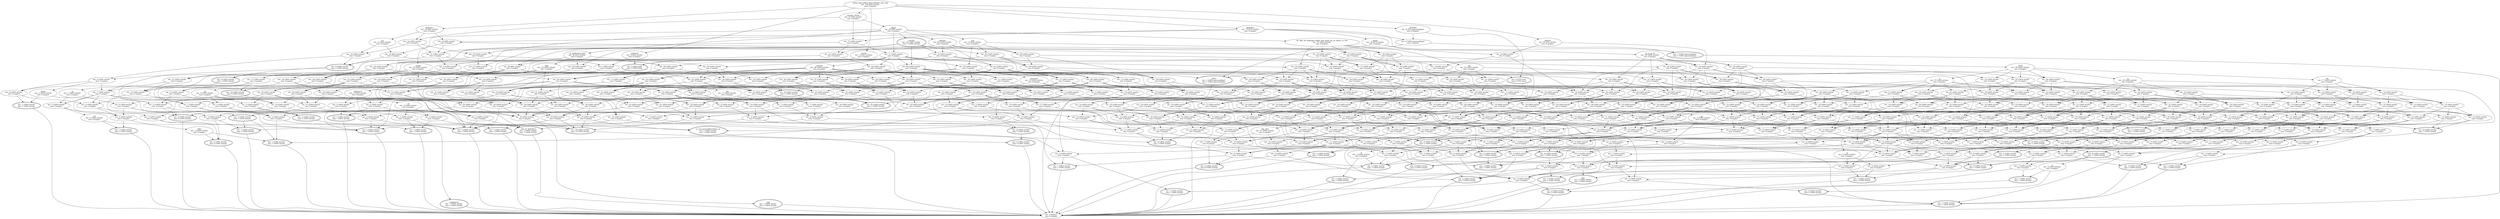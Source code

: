 digraph d{
1 [label="author, date-added, date-modified, title, year
ext.: 100 (93% article) 
own: 0 (empty) "]
2 [label="ext.: 1 (100% article) 
own: 1 (100% article) ", peripheries = 2]
3 [label="ext.: 53 (100% article) 
own: 0 (empty) "]
4 [label="ext.: 9 (100% article) 
own: 9 (100% article) ", peripheries = 2]
5 [label="ext.: 6 (100% article) 
own: 0 (empty) "]
6 [label="ext.: 1 (100% article) 
own: 1 (100% article) ", peripheries = 2]
7 [label="ext.: 10 (100% article) 
own: 0 (empty) "]
8 [label="journal, volume
ext.: 97 (95% article) 
own: 0 (empty) "]
9 [label="ext.: 9 (100% article) 
own: 1 (100% article) ", peripheries = 2]
10 [label="number
ext.: 83 (100% article) 
own: 1 (100% article) ", peripheries = 2]
11 [label="ext.: 26 (100% article) 
own: 0 (empty) "]
12 [label="ext.: 40 (100% article) 
own: 0 (empty) "]
13 [label="ext.: 25 (100% article) 
own: 0 (empty) "]
14 [label="ext.: 32 (100% article) 
own: 0 (empty) "]
15 [label="ext.: 31 (100% article) 
own: 0 (empty) "]
16 [label="ext.: 2 (100% article) 
own: 2 (100% article) ", peripheries = 2]
17 [label="ext.: 10 (100% article) 
own: 0 (empty) "]
18 [label="ext.: 5 (100% article) 
own: 0 (empty) "]
19 [label="ext.: 6 (100% article) 
own: 0 (empty) "]
20 [label="ext.: 1 (100% article) 
own: 1 (100% article) ", peripheries = 2]
21 [label="ext.: 4 (100% article) 
own: 0 (empty) "]
22 [label="ext.: 7 (100% article) 
own: 0 (empty) "]
23 [label="ext.: 2 (100% article) 
own: 0 (empty) "]
24 [label="ext.: 1 (100% article) 
own: 1 (100% article) ", peripheries = 2]
25 [label="ext.: 66 (100% article) 
own: 0 (empty) "]
26 [label="ext.: 73 (100% article) 
own: 0 (empty) "]
27 [label="ext.: 6 (100% article) 
own: 1 (100% article) ", peripheries = 2]
28 [label="ext.: 37 (100% article) 
own: 0 (empty) "]
29 [label="ext.: 11 (100% article) 
own: 1 (100% article) ", peripheries = 2]
30 [label="ext.: 12 (100% article) 
own: 0 (empty) "]
31 [label="ext.: 4 (100% article) 
own: 0 (empty) "]
32 [label="ext.: 1 (100% article) 
own: 1 (100% article) ", peripheries = 2]
33 [label="ext.: 4 (100% article) 
own: 0 (empty) "]
34 [label="ext.: 5 (100% article) 
own: 0 (empty) "]
35 [label="ext.: 2 (100% article) 
own: 0 (empty) "]
36 [label="pmc
ext.: 1 (100% article) 
own: 1 (100% article) ", peripheries = 2]
37 [label="ext.: 9 (100% article) 
own: 0 (empty) "]
38 [label="ext.: 4 (100% article) 
own: 1 (100% article) ", peripheries = 2]
39 [label="abstract
ext.: 60 (100% article) 
own: 0 (empty) "]
40 [label="ext.: 11 (100% article) 
own: 0 (empty) "]
41 [label="pages
ext.: 95 (95% article) 
own: 0 (empty) "]
42 [label="ext.: 46 (100% article) 
own: 0 (empty) "]
43 [label="ext.: 12 (100% article) 
own: 0 (empty) "]
44 [label="ext.: 1 (100% article) 
own: 1 (100% article) ", peripheries = 2]
45 [label="ext.: 17 (100% article) 
own: 0 (empty) "]
46 [label="ext.: 2 (100% article) 
own: 0 (empty) "]
47 [label="supplement
ext.: 1 (100% article) 
own: 1 (100% article) ", peripheries = 2]
48 [label="ext.: 2 (100% article) 
own: 1 (100% article) ", peripheries = 2]
49 [label="ext.: 3 (100% article) 
own: 0 (empty) "]
50 [label="ext.: 14 (100% article) 
own: 4 (100% article) ", peripheries = 2]
51 [label="ext.: 44 (90% article) 
own: 0 (empty) "]
52 [label="issn
ext.: 74 (94% article) 
own: 0 (empty) "]
53 [label="ext.: 4 (75% misc) 
own: 4 (75% misc) ", peripheries = 2]
54 [label="ext.: 7 (100% article) 
own: 0 (empty) "]
55 [label="ext.: 10 (100% article) 
own: 0 (empty) "]
56 [label="ext.: 11 (100% article) 
own: 0 (empty) "]
57 [label="ext.: 10 (100% article) 
own: 0 (empty) "]
58 [label="ext.: 41 (100% article) 
own: 0 (empty) "]
59 [label="ext.: 2 (100% article) 
own: 1 (100% article) ", peripheries = 2]
60 [label="ext.: 41 (100% article) 
own: 0 (empty) "]
61 [label="ext.: 9 (100% article) 
own: 1 (100% article) ", peripheries = 2]
62 [label="ext.: 13 (100% article) 
own: 0 (empty) "]
63 [label="ext.: 71 (100% article) 
own: 0 (empty) "]
64 [label="ext.: 14 (100% article) 
own: 0 (empty) "]
65 [label="ext.: 14 (100% article) 
own: 0 (empty) "]
66 [label="ext.: 15 (100% article) 
own: 0 (empty) "]
67 [label="ext.: 11 (100% article) 
own: 0 (empty) "]
68 [label="ext.: 13 (100% article) 
own: 0 (empty) "]
69 [label="ext.: 10 (100% article) 
own: 0 (empty) "]
70 [label="ext.: 3 (100% article) 
own: 0 (empty) "]
71 [label="ext.: 2 (100% article) 
own: 1 (100% article) ", peripheries = 2]
72 [label="ext.: 3 (100% article) 
own: 0 (empty) "]
73 [label="ext.: 7 (100% article) 
own: 0 (empty) "]
74 [label="ext.: 5 (100% article) 
own: 0 (empty) "]
75 [label="ext.: 6 (100% article) 
own: 0 (empty) "]
76 [label="ext.: 1 (100% article) 
own: 1 (100% article) ", peripheries = 2]
77 [label="ext.: 6 (100% article) 
own: 1 (100% article) ", peripheries = 2]
78 [label="ext.: 8 (100% article) 
own: 0 (empty) "]
79 [label="ext.: 5 (100% article) 
own: 0 (empty) "]
80 [label="ext.: 7 (100% article) 
own: 0 (empty) "]
81 [label="ci
ext.: 4 (100% article) 
own: 0 (empty) "]
82 [label="ext.: 1 (100% article) 
own: 1 (100% article) ", peripheries = 2]
83 [label="ext.: 3 (100% article) 
own: 2 (100% article) ", peripheries = 2]
84 [label="ext.: 6 (100% article) 
own: 0 (empty) "]
85 [label="ext.: 3 (100% article) 
own: 1 (100% article) ", peripheries = 2]
86 [label="ext.: 36 (100% article) 
own: 0 (empty) "]
87 [label="ext.: 63 (100% article) 
own: 0 (empty) "]
88 [label="ext.: 30 (100% article) 
own: 0 (empty) "]
89 [label="ext.: 36 (100% article) 
own: 0 (empty) "]
90 [label="ext.: 48 (100% article) 
own: 0 (empty) "]
91 [label="ext.: 34 (100% article) 
own: 0 (empty) "]
92 [label="ext.: 40 (100% article) 
own: 0 (empty) "]
93 [label="ext.: 52 (100% article) 
own: 0 (empty) "]
94 [label="ext.: 22 (100% article) 
own: 1 (100% article) ", peripheries = 2]
95 [label="ext.: 38 (100% article) 
own: 0 (empty) "]
96 [label="isi, publication-type
ext.: 46 (91% article) 
own: 0 (empty) "]
97 [label="ext.: 24 (100% article) 
own: 1 (100% article) ", peripheries = 2]
98 [label="ext.: 10 (100% article) 
own: 1 (100% article) ", peripheries = 2]
99 [label="ext.: 13 (100% article) 
own: 0 (empty) "]
100 [label="ext.: 13 (100% article) 
own: 0 (empty) "]
101 [label="ext.: 14 (100% article) 
own: 0 (empty) "]
102 [label="ext.: 12 (100% article) 
own: 0 (empty) "]
103 [label="ext.: 13 (100% article) 
own: 0 (empty) "]
104 [label="ext.: 16 (100% article) 
own: 0 (empty) "]
105 [label="ext.: 16 (100% article) 
own: 0 (empty) "]
106 [label="mh
ext.: 17 (100% article) 
own: 0 (empty) "]
107 [label="ext.: 15 (100% article) 
own: 0 (empty) "]
108 [label="ext.: 5 (100% article) 
own: 1 (100% article) ", peripheries = 2]
109 [label="ext.: 7 (100% article) 
own: 0 (empty) "]
110 [label="ext.: 12 (100% article) 
own: 0 (empty) "]
111 [label="ext.: 13 (100% article) 
own: 0 (empty) "]
112 [label="ext.: 6 (100% article) 
own: 0 (empty) "]
113 [label="ext.: 11 (100% article) 
own: 0 (empty) "]
114 [label="ext.: 12 (100% article) 
own: 0 (empty) "]
115 [label="ext.: 12 (100% article) 
own: 0 (empty) "]
116 [label="ext.: 15 (100% article) 
own: 0 (empty) "]
117 [label="ext.: 15 (100% article) 
own: 0 (empty) "]
118 [label="ext.: 16 (100% article) 
own: 0 (empty) "]
119 [label="ext.: 14 (100% article) 
own: 0 (empty) "]
120 [label="ext.: 6 (100% article) 
own: 0 (empty) "]
121 [label="ext.: 8 (100% article) 
own: 0 (empty) "]
122 [label="ext.: 7 (100% article) 
own: 0 (empty) "]
123 [label="ext.: 9 (100% article) 
own: 0 (empty) "]
124 [label="ext.: 8 (100% article) 
own: 0 (empty) "]
125 [label="m3
ext.: 2 (100% article) 
own: 0 (empty) "]
126 [label="ext.: 29 (100% article) 
own: 0 (empty) "]
127 [label="ext.: 28 (100% article) 
own: 0 (empty) "]
128 [label="ext.: 7 (100% article) 
own: 0 (empty) "]
129 [label="ext.: 2 (100% article) 
own: 0 (empty) "]
130 [label="ext.: 5 (100% article) 
own: 0 (empty) "]
131 [label="ty
ext.: 7 (100% article) 
own: 0 (empty) "]
132 [label="isbn, l3, bdsk-file-2
ext.: 1 (100% article) 
own: 1 (100% article) ", peripheries = 2]
133 [label="bdsk-file-1
ext.: 75 (97% article) 
own: 0 (empty) "]
134 [label="group
ext.: 42 (97% article) 
own: 0 (empty) "]
135 [label="booktitle
ext.: 6 (50% inproceedings) 
own: 0 (empty) "]
136 [label="ext.: 1 (100% inproceedings) 
own: 1 (100% inproceedings) ", peripheries = 2]
137 [label="ext.: 3 (100% article) 
own: 0 (empty) "]
138 [label="ext.: 16 (100% article) 
own: 0 (empty) "]
139 [label="ext.: 6 (100% article) 
own: 0 (empty) "]
140 [label="ext.: 3 (100% article) 
own: 0 (empty) "]
141 [label="ext.: 1 (100% article) 
own: 1 (100% article) ", peripheries = 2]
142 [label="url
ext.: 11 (90% article) 
own: 0 (empty) "]
143 [label="ext.: 10 (90% article) 
own: 0 (empty) "]
144 [label="bdsk-url-1
ext.: 33 (96% article) 
own: 0 (empty) "]
145 [label="ext.: 32 (96% article) 
own: 0 (empty) "]
146 [label="ext.: 19 (94% article) 
own: 0 (empty) "]
147 [label="ext.: 3 (66% article) 
own: 0 (empty) "]
148 [label="ext.: 33 (96% article) 
own: 0 (empty) "]
149 [label="address
ext.: 35 (97% article) 
own: 0 (empty) "]
150 [label="ext.: 2 (100% inproceedings) 
own: 0 (empty) "]
151 [label="editor
ext.: 1 (100% inproceedings) 
own: 1 (100% inproceedings) ", peripheries = 2]
152 [label="ext.: 30 (100% article) 
own: 0 (empty) "]
153 [label="ext.: 2 (100% article) 
own: 0 (empty) "]
154 [label="month
ext.: 33 (100% article) 
own: 0 (empty) "]
155 [label="ext.: 1 (100% article) 
own: 1 (100% article) ", peripheries = 2]
156 [label="publisher
ext.: 4 (50% article) 
own: 0 (empty) "]
157 [label="ext.: 2 (50% book) 
own: 1 (100% book) ", peripheries = 2]
158 [label="annote
ext.: 12 (91% article) 
own: 0 (empty) "]
159 [label="ext.: 14 (100% article) 
own: 0 (empty) "]
160 [label="ext.: 14 (100% article) 
own: 0 (empty) "]
161 [label="ext.: 20 (100% article) 
own: 0 (empty) "]
162 [label="ext.: 21 (100% article) 
own: 0 (empty) "]
163 [label="ext.: 23 (100% article) 
own: 0 (empty) "]
164 [label="ext.: 18 (100% article) 
own: 0 (empty) "]
165 [label="ext.: 6 (100% article) 
own: 0 (empty) "]
166 [label="ext.: 17 (100% article) 
own: 0 (empty) "]
167 [label="ext.: 23 (100% article) 
own: 0 (empty) "]
168 [label="ext.: 24 (100% article) 
own: 0 (empty) "]
169 [label="ext.: 26 (100% article) 
own: 0 (empty) "]
170 [label="ext.: 21 (100% article) 
own: 0 (empty) "]
171 [label="ext.: 7 (100% article) 
own: 0 (empty) "]
172 [label="ext.: 6 (100% article) 
own: 0 (empty) "]
173 [label="ext.: 5 (100% article) 
own: 0 (empty) "]
174 [label="ext.: 16 (100% article) 
own: 0 (empty) "]
175 [label="ext.: 22 (100% article) 
own: 0 (empty) "]
176 [label="ext.: 23 (100% article) 
own: 0 (empty) "]
177 [label="ext.: 25 (100% article) 
own: 0 (empty) "]
178 [label="ext.: 20 (100% article) 
own: 0 (empty) "]
179 [label="ext.: 19 (100% article) 
own: 0 (empty) "]
180 [label="rn
ext.: 25 (100% article) 
own: 0 (empty) "]
181 [label="ext.: 26 (100% article) 
own: 0 (empty) "]
182 [label="dcom
ext.: 28 (100% article) 
own: 0 (empty) "]
183 [label="ext.: 23 (100% article) 
own: 0 (empty) "]
184 [label="ext.: 15 (100% article) 
own: 0 (empty) "]
185 [label="ext.: 21 (100% article) 
own: 0 (empty) "]
186 [label="ext.: 22 (100% article) 
own: 0 (empty) "]
187 [label="ext.: 24 (100% article) 
own: 0 (empty) "]
188 [label="ext.: 19 (100% article) 
own: 0 (empty) "]
189 [label="ext.: 18 (100% article) 
own: 0 (empty) "]
190 [label="ext.: 24 (100% article) 
own: 0 (empty) "]
191 [label="ext.: 25 (100% article) 
own: 0 (empty) "]
192 [label="lr
ext.: 27 (100% article) 
own: 0 (empty) "]
193 [label="ext.: 22 (100% article) 
own: 0 (empty) "]
194 [label="ext.: 47 (100% article) 
own: 0 (empty) "]
195 [label="ext.: 1 (100% article) 
own: 1 (100% article) ", peripheries = 2]
196 [label="ext.: 6 (100% article) 
own: 0 (empty) "]
197 [label="ext.: 6 (100% article) 
own: 0 (empty) "]
198 [label="ext.: 10 (100% article) 
own: 0 (empty) "]
199 [label="ext.: 9 (100% article) 
own: 0 (empty) "]
200 [label="ext.: 10 (100% article) 
own: 0 (empty) "]
201 [label="ext.: 11 (100% article) 
own: 0 (empty) "]
202 [label="ext.: 9 (100% article) 
own: 0 (empty) "]
203 [label="ext.: 10 (100% article) 
own: 0 (empty) "]
204 [label="ext.: 11 (100% article) 
own: 0 (empty) "]
205 [label="ext.: 11 (100% article) 
own: 0 (empty) "]
206 [label="ext.: 12 (100% article) 
own: 0 (empty) "]
207 [label="ext.: 16 (100% article) 
own: 0 (empty) "]
208 [label="ext.: 8 (100% article) 
own: 0 (empty) "]
209 [label="ext.: 2 (100% article) 
own: 2 (100% article) ", peripheries = 2]
210 [label="ext.: 12 (100% article) 
own: 0 (empty) "]
211 [label="ext.: 19 (100% article) 
own: 0 (empty) "]
212 [label="ext.: 29 (100% article) 
own: 0 (empty) "]
213 [label="ext.: 31 (100% article) 
own: 0 (empty) "]
214 [label="ext.: 15 (100% article) 
own: 0 (empty) "]
215 [label="ext.: 15 (100% article) 
own: 0 (empty) "]
216 [label="ext.: 18 (100% article) 
own: 0 (empty) "]
217 [label="ext.: 27 (100% article) 
own: 0 (empty) "]
218 [label="ext.: 35 (100% article) 
own: 0 (empty) "]
219 [label="ext.: 33 (100% article) 
own: 0 (empty) "]
220 [label="ext.: 16 (100% article) 
own: 0 (empty) "]
221 [label="ext.: 21 (100% article) 
own: 0 (empty) "]
222 [label="ext.: 20 (100% article) 
own: 0 (empty) "]
223 [label="ext.: 24 (100% article) 
own: 0 (empty) "]
224 [label="ext.: 15 (100% article) 
own: 0 (empty) "]
225 [label="ext.: 18 (100% article) 
own: 0 (empty) "]
226 [label="ext.: 26 (100% article) 
own: 0 (empty) "]
227 [label="ext.: 33 (100% article) 
own: 0 (empty) "]
228 [label="ext.: 31 (100% article) 
own: 0 (empty) "]
229 [label="ext.: 29 (100% article) 
own: 0 (empty) "]
230 [label="da, edat, jid, language, mhda, own, pmid, pst, pt, pubm, so, stat
ext.: 37 (100% article) 
own: 0 (empty) "]
231 [label="ext.: 35 (100% article) 
own: 0 (empty) "]
232 [label="ext.: 16 (100% article) 
own: 0 (empty) "]
233 [label="ext.: 20 (100% article) 
own: 0 (empty) "]
234 [label="ext.: 19 (100% article) 
own: 0 (empty) "]
235 [label="ext.: 17 (100% article) 
own: 0 (empty) "]
236 [label="pii
ext.: 22 (100% article) 
own: 0 (empty) "]
237 [label="ext.: 21 (100% article) 
own: 0 (empty) "]
238 [label="ext.: 16 (100% article) 
own: 0 (empty) "]
239 [label="ext.: 18 (100% article) 
own: 0 (empty) "]
240 [label="ext.: 11 (100% article) 
own: 0 (empty) "]
241 [label="ext.: 9 (100% article) 
own: 1 (100% article) ", peripheries = 2]
242 [label="ext.: 16 (100% article) 
own: 0 (empty) "]
243 [label="ext.: 19 (100% article) 
own: 0 (empty) "]
244 [label="ext.: 18 (100% article) 
own: 0 (empty) "]
245 [label="ext.: 21 (100% article) 
own: 0 (empty) "]
246 [label="ext.: 17 (100% article) 
own: 0 (empty) "]
247 [label="ext.: 20 (100% article) 
own: 0 (empty) "]
248 [label="ext.: 8 (100% article) 
own: 1 (100% article) ", peripheries = 2]
249 [label="ext.: 10 (100% article) 
own: 0 (empty) "]
250 [label="ext.: 6 (100% article) 
own: 0 (empty) "]
251 [label="ext.: 7 (100% article) 
own: 0 (empty) "]
252 [label="ext.: 7 (100% article) 
own: 0 (empty) "]
253 [label="ext.: 8 (100% article) 
own: 0 (empty) "]
254 [label="ext.: 4 (100% article) 
own: 0 (empty) "]
255 [label="ext.: 4 (100% article) 
own: 0 (empty) "]
256 [label="ext.: 13 (100% article) 
own: 0 (empty) "]
257 [label="ext.: 11 (100% article) 
own: 0 (empty) "]
258 [label="ext.: 2 (100% article) 
own: 2 (100% article) ", peripheries = 2]
259 [label="ext.: 6 (100% article) 
own: 1 (100% article) ", peripheries = 2]
260 [label="ext.: 10 (100% article) 
own: 0 (empty) "]
261 [label="ext.: 25 (100% article) 
own: 0 (empty) "]
262 [label="ext.: 12 (100% article) 
own: 0 (empty) "]
263 [label="ext.: 28 (100% article) 
own: 0 (empty) "]
264 [label="ext.: 23 (100% article) 
own: 0 (empty) "]
265 [label="ext.: 25 (100% article) 
own: 0 (empty) "]
266 [label="ext.: 9 (100% article) 
own: 0 (empty) "]
267 [label="ext.: 12 (100% article) 
own: 0 (empty) "]
268 [label="ext.: 17 (100% article) 
own: 0 (empty) "]
269 [label="ext.: 22 (100% article) 
own: 0 (empty) "]
270 [label="co, iso-source-abbreviation, ps
ext.: 1 (100% article) 
own: 1 (100% article) ", peripheries = 2]
271 [label="ext.: 9 (100% article) 
own: 0 (empty) "]
272 [label="ext.: 18 (100% article) 
own: 0 (empty) "]
273 [label="ext.: 28 (100% article) 
own: 0 (empty) "]
274 [label="ext.: 30 (100% article) 
own: 0 (empty) "]
275 [label="ext.: 14 (100% article) 
own: 0 (empty) "]
276 [label="ext.: 10 (100% article) 
own: 0 (empty) "]
277 [label="ext.: 17 (100% article) 
own: 0 (empty) "]
278 [label="ext.: 26 (100% article) 
own: 0 (empty) "]
279 [label="ext.: 34 (100% article) 
own: 0 (empty) "]
280 [label="ext.: 32 (100% article) 
own: 0 (empty) "]
281 [label="ext.: 15 (100% article) 
own: 0 (empty) "]
282 [label="ext.: 20 (100% article) 
own: 0 (empty) "]
283 [label="ext.: 19 (100% article) 
own: 0 (empty) "]
284 [label="ext.: 23 (100% article) 
own: 0 (empty) "]
285 [label="ext.: 14 (100% article) 
own: 0 (empty) "]
286 [label="ext.: 17 (100% article) 
own: 0 (empty) "]
287 [label="ext.: 25 (100% article) 
own: 0 (empty) "]
288 [label="ext.: 32 (100% article) 
own: 0 (empty) "]
289 [label="ext.: 30 (100% article) 
own: 0 (empty) "]
290 [label="ext.: 28 (100% article) 
own: 0 (empty) "]
291 [label="au, jt, pl, sb
ext.: 36 (100% article) 
own: 0 (empty) "]
292 [label="ext.: 34 (100% article) 
own: 0 (empty) "]
293 [label="ext.: 15 (100% article) 
own: 0 (empty) "]
294 [label="ext.: 19 (100% article) 
own: 0 (empty) "]
295 [label="ext.: 18 (100% article) 
own: 0 (empty) "]
296 [label="ext.: 16 (100% article) 
own: 0 (empty) "]
297 [label="ext.: 21 (100% article) 
own: 0 (empty) "]
298 [label="ext.: 20 (100% article) 
own: 0 (empty) "]
299 [label="ext.: 15 (100% article) 
own: 0 (empty) "]
300 [label="ext.: 14 (100% article) 
own: 0 (empty) "]
301 [label="ext.: 17 (100% article) 
own: 0 (empty) "]
302 [label="ext.: 10 (100% article) 
own: 0 (empty) "]
303 [label="ext.: 12 (100% article) 
own: 0 (empty) "]
304 [label="ext.: 10 (100% article) 
own: 0 (empty) "]
305 [label="ext.: 6 (100% article) 
own: 6 (100% article) ", peripheries = 2]
306 [label="ext.: 4 (100% article) 
own: 0 (empty) "]
307 [label="ext.: 14 (100% article) 
own: 0 (empty) "]
308 [label="ext.: 1 (100% article) 
own: 1 (100% article) ", peripheries = 2]
309 [label="ext.: 2 (100% article) 
own: 0 (empty) "]
310 [label="si
ext.: 3 (100% article) 
own: 0 (empty) "]
311 [label="ext.: 1 (100% article) 
own: 1 (100% article) ", peripheries = 2]
312 [label="ext.: 8 (100% article) 
own: 0 (empty) "]
313 [label="ext.: 3 (100% article) 
own: 0 (empty) "]
314 [label="ext.: 15 (100% article) 
own: 0 (empty) "]
315 [label="ext.: 9 (100% article) 
own: 0 (empty) "]
316 [label="ext.: 11 (100% article) 
own: 0 (empty) "]
317 [label="ext.: 18 (100% article) 
own: 0 (empty) "]
318 [label="ext.: 12 (100% article) 
own: 0 (empty) "]
319 [label="keywords
ext.: 15 (100% article) 
own: 0 (empty) "]
320 [label="ext.: 17 (100% article) 
own: 0 (empty) "]
321 [label="ext.: 20 (100% article) 
own: 0 (empty) "]
322 [label="ext.: 16 (100% article) 
own: 0 (empty) "]
323 [label="ext.: 19 (100% article) 
own: 0 (empty) "]
324 [label="ext.: 7 (100% article) 
own: 0 (empty) "]
325 [label="ext.: 9 (100% article) 
own: 0 (empty) "]
326 [label="ext.: 25 (100% article) 
own: 0 (empty) "]
327 [label="ext.: 28 (100% article) 
own: 0 (empty) "]
328 [label="ext.: 27 (100% article) 
own: 0 (empty) "]
329 [label="ext.: 30 (100% article) 
own: 0 (empty) "]
330 [label="ext.: 17 (100% article) 
own: 0 (empty) "]
331 [label="ext.: 19 (100% article) 
own: 0 (empty) "]
332 [label="ext.: 17 (100% article) 
own: 0 (empty) "]
333 [label="ext.: 20 (100% article) 
own: 0 (empty) "]
334 [label="ext.: 19 (100% article) 
own: 0 (empty) "]
335 [label="ext.: 22 (100% article) 
own: 0 (empty) "]
336 [label="ext.: 18 (100% article) 
own: 0 (empty) "]
337 [label="ext.: 21 (100% article) 
own: 0 (empty) "]
338 [label="ext.: 9 (100% article) 
own: 0 (empty) "]
339 [label="ext.: 11 (100% article) 
own: 0 (empty) "]
340 [label="ext.: 10 (100% article) 
own: 0 (empty) "]
341 [label="ext.: 13 (100% article) 
own: 0 (empty) "]
342 [label="ext.: 39 (100% article) 
own: 0 (empty) "]
343 [label="ext.: 24 (100% article) 
own: 0 (empty) "]
344 [label="ext.: 27 (100% article) 
own: 0 (empty) "]
345 [label="ext.: 26 (100% article) 
own: 0 (empty) "]
346 [label="ext.: 29 (100% article) 
own: 0 (empty) "]
347 [label="ext.: 16 (100% article) 
own: 0 (empty) "]
348 [label="ext.: 18 (100% article) 
own: 0 (empty) "]
349 [label="ext.: 2 (100% article) 
own: 1 (100% article) ", peripheries = 2]
350 [label="ext.: 27 (100% article) 
own: 0 (empty) "]
351 [label="ext.: 26 (100% article) 
own: 0 (empty) "]
352 [label="dep, phst
ext.: 11 (100% article) 
own: 0 (empty) "]
353 [label="gr
ext.: 8 (100% article) 
own: 0 (empty) "]
354 [label="ext.: 18 (100% article) 
own: 0 (empty) "]
355 [label="ext.: 2 (100% article) 
own: 0 (empty) "]
356 [label="ext.: 30 (100% article) 
own: 0 (empty) "]
357 [label="ext.: 29 (100% article) 
own: 0 (empty) "]
358 [label="ext.: 17 (100% article) 
own: 0 (empty) "]
359 [label="local-url
ext.: 49 (100% article) 
own: 0 (empty) "]
360 [label="ext.: 5 (100% article) 
own: 0 (empty) "]
361 [label="ext.: 15 (100% article) 
own: 0 (empty) "]
362 [label="ext.: 18 (100% article) 
own: 0 (empty) "]
363 [label="ext.: 11 (100% article) 
own: 0 (empty) "]
364 [label="ext.: 16 (100% article) 
own: 0 (empty) "]
365 [label="ext.: 19 (100% article) 
own: 0 (empty) "]
366 [label="ext.: 19 (100% article) 
own: 0 (empty) "]
367 [label="ext.: 12 (100% article) 
own: 0 (empty) "]
368 [label="ext.: 13 (100% article) 
own: 0 (empty) "]
369 [label="ext.: 14 (100% article) 
own: 0 (empty) "]
370 [label="ext.: 3 (100% article) 
own: 0 (empty) "]
371 [label="ext.: 23 (100% article) 
own: 0 (empty) "]
372 [label="ext.: 7 (100% article) 
own: 0 (empty) "]
373 [label="ext.: 15 (100% article) 
own: 0 (empty) "]
374 [label="ext.: 19 (100% article) 
own: 0 (empty) "]
375 [label="ext.: 20 (100% article) 
own: 0 (empty) "]
376 [label="ext.: 1 (100% article) 
own: 1 (100% article) ", peripheries = 2]
377 [label="title1
ext.: 3 (100% article) 
own: 0 (empty) "]
378 [label="ext.: 3 (100% article) 
own: 0 (empty) "]
379 [label="ext.: 2 (100% article) 
own: 2 (100% article) ", peripheries = 2]
380 [label="eprint
ext.: 2 (100% article) 
own: 0 (empty) "]
381 [label="ext.: 7 (100% article) 
own: 0 (empty) "]
382 [label="ext.: 2 (100% article) 
own: 0 (empty) "]
383 [label="ext.: 8 (100% article) 
own: 0 (empty) "]
384 [label="ext.: 3 (100% article) 
own: 0 (empty) "]
385 [label="doi
ext.: 17 (100% article) 
own: 0 (empty) "]
386 [label="bdsk-url-2
ext.: 3 (100% article) 
own: 0 (empty) "]
387 [label="ext.: 2 (100% article) 
own: 0 (empty) "]
388 [label="ext.: 10 (100% article) 
own: 0 (empty) "]
389 [label="ext.: 25 (100% article) 
own: 0 (empty) "]
390 [label="ext.: 3 (100% article) 
own: 0 (empty) "]
391 [label="ext.: 1 (100% article) 
own: 1 (100% article) ", peripheries = 2]
392 [label="ext.: 30 (100% article) 
own: 0 (empty) "]
393 [label="ext.: 21 (100% article) 
own: 0 (empty) "]
394 [label="ext.: 2 (100% article) 
own: 0 (empty) "]
395 [label="af
ext.: 3 (100% article) 
own: 0 (empty) "]
396 [label="ext.: 3 (100% article) 
own: 0 (empty) "]
397 [label="di
ext.: 4 (100% article) 
own: 0 (empty) "]
398 [label="ext.: 23 (100% article) 
own: 0 (empty) "]
399 [label="ext.: 25 (100% article) 
own: 0 (empty) "]
400 [label="ext.: 22 (100% article) 
own: 0 (empty) "]
401 [label="ext.: 21 (100% article) 
own: 0 (empty) "]
402 [label="ext.: 40 (100% article) 
own: 0 (empty) "]
403 [label="ext.: 31 (100% article) 
own: 0 (empty) "]
404 [label="ext.: 24 (100% article) 
own: 0 (empty) "]
405 [label="ext.: 26 (100% article) 
own: 0 (empty) "]
406 [label="ext.: 20 (100% article) 
own: 0 (empty) "]
407 [label="ext.: 24 (100% article) 
own: 0 (empty) "]
408 [label="ext.: 26 (100% article) 
own: 0 (empty) "]
409 [label="ext.: 1 (100% article) 
own: 1 (100% article) ", peripheries = 2]
410 [label="ext.: 27 (100% article) 
own: 0 (empty) "]
411 [label="ext.: 20 (100% article) 
own: 0 (empty) "]
412 [label="ext.: 21 (100% article) 
own: 0 (empty) "]
413 [label="ext.: 20 (100% article) 
own: 0 (empty) "]
414 [label="ext.: 28 (100% article) 
own: 0 (empty) "]
415 [label="ext.: 19 (100% article) 
own: 0 (empty) "]
416 [label="ext.: 23 (100% article) 
own: 0 (empty) "]
417 [label="ext.: 19 (100% article) 
own: 0 (empty) "]
418 [label="ext.: 18 (100% article) 
own: 13 (100% article) ", peripheries = 2]
419 [label="ext.: 11 (100% article) 
own: 0 (empty) "]
420 [label="ext.: 2 (100% article) 
own: 0 (empty) "]
421 [label="ext.: 8 (100% article) 
own: 0 (empty) "]
422 [label="ext.: 1 (100% article) 
own: 1 (100% article) ", peripheries = 2]
423 [label="ext.: 7 (100% article) 
own: 0 (empty) "]
424 [label="ext.: 2 (100% article) 
own: 0 (empty) "]
425 [label="ext.: 8 (100% article) 
own: 0 (empty) "]
426 [label="ext.: 10 (100% article) 
own: 0 (empty) "]
427 [label="ext.: 11 (100% article) 
own: 0 (empty) "]
428 [label="ext.: 1 (100% article) 
own: 1 (100% article) ", peripheries = 2]
429 [label="ext.: 11 (100% article) 
own: 0 (empty) "]
430 [label="ext.: 10 (100% article) 
own: 0 (empty) "]
431 [label="ext.: 22 (100% article) 
own: 0 (empty) "]
432 [label="ext.: 23 (100% article) 
own: 0 (empty) "]
433 [label="ext.: 22 (100% article) 
own: 0 (empty) "]
434 [label="ext.: 21 (100% article) 
own: 0 (empty) "]
435 [label="ext.: 9 (100% article) 
own: 0 (empty) "]
436 [label="ext.: 8 (100% article) 
own: 3 (100% article) ", peripheries = 2]
437 [label="ext.: 4 (100% article) 
own: 0 (empty) "]
438 [label="ext.: 11 (100% article) 
own: 0 (empty) "]
439 [label="ext.: 7 (100% article) 
own: 0 (empty) "]
440 [label="ext.: 7 (100% article) 
own: 0 (empty) "]
441 [label="ext.: 10 (100% article) 
own: 0 (empty) "]
442 [label="ext.: 8 (100% article) 
own: 0 (empty) "]
443 [label="ext.: 12 (100% article) 
own: 0 (empty) "]
444 [label="ext.: 11 (100% article) 
own: 0 (empty) "]
445 [label="ext.: 7 (100% article) 
own: 0 (empty) "]
446 [label="ext.: 10 (100% article) 
own: 0 (empty) "]
447 [label="ext.: 8 (100% article) 
own: 0 (empty) "]
448 [label="ext.: 12 (100% article) 
own: 0 (empty) "]
449 [label="ext.: 11 (100% article) 
own: 0 (empty) "]
450 [label="ext.: 9 (100% article) 
own: 0 (empty) "]
451 [label="ext.: 13 (100% article) 
own: 0 (empty) "]
452 [label="ext.: 12 (100% article) 
own: 0 (empty) "]
453 [label="rf
ext.: 2 (100% article) 
own: 0 (empty) "]
454 [label="ext.: 3 (100% article) 
own: 0 (empty) "]
455 [label="ext.: 5 (100% article) 
own: 0 (empty) "]
456 [label="ext.: 3 (100% article) 
own: 0 (empty) "]
457 [label="ext.: 1 (100% article) 
own: 1 (100% article) ", peripheries = 2]
458 [label="ext.: 28 (100% article) 
own: 0 (empty) "]
459 [label="ext.: 31 (100% article) 
own: 0 (empty) "]
460 [label="ext.: 29 (100% article) 
own: 0 (empty) "]
461 [label="date
ext.: 32 (100% article) 
own: 0 (empty) "]
462 [label="ext.: 20 (100% article) 
own: 0 (empty) "]
463 [label="ext.: 21 (100% article) 
own: 0 (empty) "]
464 [label="ext.: 20 (100% article) 
own: 0 (empty) "]
465 [label="ext.: 19 (100% article) 
own: 0 (empty) "]
466 [label="ext.: 23 (100% article) 
own: 0 (empty) "]
467 [label="ext.: 24 (100% article) 
own: 0 (empty) "]
468 [label="ext.: 23 (100% article) 
own: 0 (empty) "]
469 [label="ext.: 22 (100% article) 
own: 0 (empty) "]
470 [label="read
ext.: 1 (100% article) 
own: 1 (100% article) ", peripheries = 2]
471 [label="ext.: 5 (100% article) 
own: 5 (100% article) ", peripheries = 2]
472 [label="ext.: 0 (empty) 
own: 0 (empty) "]
1->133;
1->135;
1->144;
1->149;
1->156;
1->158;
133->134;
133->145;
133->148;
133->150;
135->150;
144->142;
144->145;
149->148;
156->157;
158->157;
8->14;
8->26;
8->41;
134->136;
142->143;
145->143;
145->146;
148->146;
150->136;
14->7;
14->15;
14->356;
26->15;
26->58;
26->63;
41->10;
41->39;
41->52;
41->63;
41->154;
41->356;
143->147;
7->9;
10->3;
10->25;
10->87;
10->126;
10->152;
15->9;
15->37;
15->357;
39->3;
39->42;
39->43;
39->60;
39->350;
52->42;
52->87;
52->93;
58->37;
58->92;
63->25;
63->60;
63->92;
63->93;
63->357;
63->359;
63->400;
154->43;
154->152;
154->400;
356->126;
356->350;
356->357;
3->11;
3->12;
3->17;
3->28;
9->38;
25->28;
25->89;
25->90;
25->127;
25->194;
25->319;
25->412;
25->429;
37->38;
42->12;
42->263;
43->17;
60->28;
60->62;
60->263;
60->351;
60->371;
87->12;
87->90;
92->62;
92->89;
92->91;
92->393;
92->408;
93->90;
93->91;
93->263;
93->402;
96->51;
96->95;
96->405;
96->461;
126->11;
126->124;
126->127;
152->17;
152->412;
350->11;
350->351;
357->127;
357->351;
357->358;
359->194;
359->358;
359->371;
359->401;
359->402;
359->408;
400->393;
400->401;
400->412;
11->5;
11->13;
12->261;
28->13;
28->55;
28->160;
28->261;
28->269;
51->45;
51->53;
51->86;
51->397;
51->403;
51->404;
62->55;
89->55;
89->88;
89->313;
89->383;
89->389;
89->411;
90->88;
90->261;
90->342;
90->430;
91->88;
91->407;
95->86;
95->265;
95->460;
124->5;
124->128;
124->380;
127->13;
127->128;
127->131;
127->140;
127->207;
127->383;
127->385;
127->386;
194->207;
194->269;
194->341;
194->342;
194->389;
194->413;
263->261;
319->160;
319->313;
319->341;
351->13;
351->373;
358->207;
358->373;
371->269;
371->373;
393->411;
401->413;
402->342;
402->407;
405->265;
405->399;
405->404;
405->467;
408->389;
408->407;
412->411;
412->413;
429->140;
429->430;
461->403;
461->459;
461->460;
5->2;
5->18;
13->18;
13->22;
13->84;
13->138;
13->197;
13->307;
45->49;
45->50;
45->262;
55->22;
55->424;
86->50;
86->264;
86->414;
88->416;
128->18;
128->129;
128->130;
128->384;
128->390;
131->84;
131->130;
160->197;
160->267;
160->424;
207->307;
207->387;
207->388;
207->390;
261->268;
265->97;
265->264;
265->466;
269->267;
269->268;
269->307;
313->424;
341->267;
341->340;
342->268;
342->340;
342->416;
342->435;
373->307;
380->2;
383->22;
383->381;
383->384;
385->138;
385->381;
385->388;
386->153;
386->387;
389->416;
397->49;
397->395;
399->97;
399->398;
399->468;
403->262;
403->392;
403->414;
404->264;
404->398;
404->432;
407->416;
430->435;
459->392;
459->458;
460->414;
460->458;
467->432;
467->463;
467->466;
467->468;
18->21;
18->23;
22->19;
22->23;
49->46;
50->260;
84->21;
84->85;
84->378;
97->94;
97->469;
130->21;
130->125;
138->19;
153->155;
197->85;
197->306;
262->40;
262->260;
264->94;
264->431;
267->266;
267->306;
268->266;
307->306;
307->378;
340->266;
381->19;
384->23;
387->155;
392->40;
392->396;
392->410;
395->46;
398->94;
398->433;
414->260;
414->410;
432->406;
432->431;
432->433;
458->410;
463->406;
463->462;
466->431;
466->462;
466->469;
468->433;
468->469;
21->6;
21->377;
40->4;
40->48;
46->47;
85->308;
94->434;
125->6;
260->4;
306->308;
378->308;
396->48;
396->394;
406->415;
410->4;
431->415;
431->434;
433->434;
462->415;
469->434;
48->44;
377->379;
394->44;
434->436;
464->417;
464->465;
417->418;
465->418;
465->470;
418->471;
230->218;
230->227;
230->231;
230->236;
230->329;
218->213;
218->219;
218->221;
218->327;
218->375;
227->213;
227->228;
227->233;
227->328;
231->219;
231->228;
231->229;
231->237;
236->221;
236->233;
236->237;
329->229;
329->327;
329->328;
213->211;
213->212;
213->326;
213->331;
219->212;
219->217;
219->222;
219->365;
219->366;
221->211;
221->222;
228->212;
228->226;
228->234;
229->217;
229->226;
229->235;
233->211;
233->234;
237->222;
237->234;
237->235;
327->217;
327->326;
328->226;
328->326;
375->331;
375->366;
211->216;
212->216;
212->223;
212->225;
212->239;
217->220;
217->223;
222->216;
222->220;
222->364;
222->369;
226->223;
226->232;
234->216;
234->232;
235->220;
235->232;
326->223;
326->330;
331->239;
331->330;
365->225;
365->364;
366->239;
366->369;
216->214;
216->215;
216->256;
220->214;
223->214;
223->238;
225->215;
232->214;
239->238;
239->256;
291->182;
291->279;
291->288;
291->297;
291->346;
330->238;
364->215;
364->367;
369->256;
369->367;
182->106;
182->177;
182->180;
182->192;
182->335;
214->257;
215->240;
238->257;
256->240;
256->257;
279->274;
279->282;
279->344;
279->374;
288->177;
288->274;
288->294;
288->345;
297->282;
297->294;
346->335;
346->344;
346->345;
367->240;
106->101;
106->104;
106->118;
177->101;
177->175;
177->187;
177->334;
180->104;
180->175;
180->190;
180->321;
192->118;
192->169;
192->187;
192->190;
192->337;
192->451;
224->210;
274->272;
274->343;
274->348;
282->272;
292->181;
292->280;
292->289;
292->290;
292->298;
294->272;
335->321;
335->334;
335->337;
344->343;
345->334;
345->343;
374->348;
101->99;
101->111;
104->99;
104->116;
118->66;
118->111;
118->116;
169->66;
169->163;
169->167;
169->333;
169->443;
175->99;
175->185;
175->320;
181->105;
181->176;
181->183;
181->191;
181->245;
187->111;
187->163;
187->185;
187->336;
187->448;
190->116;
190->167;
190->185;
190->206;
190->323;
210->241;
280->273;
280->278;
280->283;
280->353;
280->354;
280->362;
289->176;
289->273;
289->287;
289->295;
290->245;
290->278;
290->287;
290->296;
298->283;
298->295;
298->296;
321->320;
321->323;
334->320;
334->336;
337->323;
337->333;
337->336;
343->347;
348->347;
451->206;
451->443;
451->448;
66->30;
66->64;
99->114;
105->100;
105->107;
105->117;
111->30;
111->114;
116->64;
116->114;
116->121;
163->30;
163->161;
163->332;
163->438;
167->64;
167->161;
167->201;
167->317;
167->318;
176->100;
176->178;
176->186;
176->244;
183->107;
183->178;
183->179;
183->193;
185->114;
185->161;
185->204;
185->322;
191->117;
191->168;
191->186;
191->193;
191->247;
191->452;
206->121;
206->201;
206->204;
245->179;
245->244;
245->247;
273->277;
273->284;
273->286;
273->301;
278->281;
278->284;
283->277;
283->281;
283->361;
283->368;
287->244;
287->284;
287->293;
295->277;
295->293;
296->281;
296->293;
320->322;
323->317;
323->322;
333->317;
333->332;
336->322;
336->332;
353->355;
353->360;
354->286;
354->355;
354->361;
362->301;
362->360;
362->368;
443->201;
443->438;
448->204;
448->438;
30->56;
64->56;
64->73;
100->102;
100->110;
107->102;
107->103;
107->119;
114->56;
114->109;
117->65;
117->110;
117->119;
121->73;
121->109;
161->56;
161->198;
161->314;
161->315;
168->65;
168->162;
168->170;
168->243;
168->444;
178->102;
178->174;
178->188;
179->103;
179->174;
179->189;
186->110;
186->162;
186->188;
186->246;
186->449;
193->119;
193->170;
193->188;
193->189;
193->205;
201->73;
201->198;
204->109;
204->198;
244->174;
244->246;
247->189;
247->243;
247->246;
247->450;
277->275;
277->300;
277->303;
281->275;
284->275;
284->299;
286->300;
293->275;
301->299;
301->303;
317->314;
317->316;
318->315;
318->316;
322->314;
332->314;
360->370;
361->300;
361->363;
368->303;
368->363;
368->370;
438->198;
452->205;
452->444;
452->449;
452->450;
56->27;
65->29;
65->68;
73->27;
102->98;
102->113;
103->98;
103->115;
109->27;
110->29;
110->113;
119->68;
119->113;
119->115;
119->122;
162->29;
162->164;
162->242;
162->441;
162->446;
170->68;
170->164;
170->166;
170->171;
170->200;
170->427;
174->98;
174->184;
188->113;
188->164;
188->184;
188->203;
189->115;
189->166;
189->184;
189->253;
198->27;
205->122;
205->200;
205->203;
205->253;
243->166;
243->242;
243->442;
246->184;
246->242;
246->447;
275->304;
299->304;
300->302;
303->302;
303->304;
314->312;
315->312;
316->312;
339->325;
339->338;
363->302;
444->200;
444->441;
444->442;
449->203;
449->441;
449->447;
450->253;
450->442;
450->447;
29->57;
68->57;
68->67;
68->69;
68->75;
98->123;
113->57;
113->112;
113->123;
115->67;
115->120;
115->123;
122->75;
122->112;
122->120;
164->57;
164->159;
164->165;
164->199;
164->202;
164->310;
164->425;
166->67;
166->159;
166->172;
166->251;
166->426;
171->165;
171->172;
184->123;
184->159;
184->252;
200->75;
200->199;
200->251;
203->112;
203->199;
203->252;
242->159;
242->439;
253->120;
253->251;
253->252;
285->419;
325->324;
338->324;
352->276;
352->372;
427->69;
427->425;
427->426;
441->199;
441->439;
441->440;
442->251;
442->439;
446->202;
446->440;
447->252;
447->439;
57->34;
57->54;
57->78;
57->80;
67->61;
67->74;
67->78;
69->54;
69->61;
69->70;
75->34;
75->74;
112->34;
112->108;
120->74;
120->108;
123->78;
123->108;
159->78;
159->173;
159->250;
159->309;
159->423;
165->173;
172->173;
199->34;
199->196;
199->250;
202->80;
202->196;
249->208;
249->248;
249->455;
251->74;
251->250;
252->108;
252->250;
310->309;
324->349;
372->376;
419->420;
419->421;
425->54;
425->423;
426->61;
426->423;
439->250;
440->196;
34->31;
34->35;
54->59;
54->77;
61->71;
61->72;
61->77;
61->81;
70->59;
70->71;
74->31;
74->72;
78->31;
78->77;
108->31;
208->255;
208->259;
248->259;
248->453;
248->456;
250->31;
420->422;
421->422;
423->77;
445->437;
455->255;
455->454;
455->456;
31->32;
35->32;
72->76;
81->76;
255->209;
259->254;
259->428;
271->305;
454->209;
139->79;
254->195;
254->258;
254->311;
79->83;
83->82;
137->16;
137->141;
16->472;
141->472;
1->8;
133->26;
144->14;
134->58;
142->7;
145->15;
41->96;
143->9;
7->124;
10->95;
52->51;
63->405;
9->128;
25->265;
37->383;
42->45;
87->86;
92->399;
93->404;
359->467;
12->50;
38->384;
89->97;
90->264;
91->398;
194->466;
402->432;
408->468;
412->153;
461->463;
88->94;
342->431;
389->469;
397->396;
403->406;
407->433;
413->155;
460->462;
49->48;
381->382;
384->382;
395->394;
414->415;
416->434;
463->464;
468->464;
46->44;
378->379;
406->417;
433->417;
462->465;
469->465;
377->24;
382->391;
415->418;
434->418;
417->409;
436->471;
223->224;
225->224;
291->292;
182->181;
214->210;
215->210;
279->169;
279->280;
288->289;
297->298;
297->451;
346->290;
106->105;
177->176;
180->183;
192->191;
240->241;
257->241;
274->163;
274->273;
282->283;
282->443;
294->295;
294->448;
335->245;
344->278;
344->333;
345->287;
374->362;
101->100;
104->107;
118->117;
169->168;
175->178;
187->186;
190->193;
272->277;
272->438;
280->168;
298->452;
321->179;
334->244;
337->247;
343->284;
343->332;
348->301;
451->452;
66->65;
99->102;
111->110;
116->119;
163->162;
163->339;
167->170;
185->188;
206->205;
273->162;
278->243;
283->444;
295->449;
296->450;
320->174;
323->189;
333->243;
336->246;
347->299;
443->444;
448->449;
30->29;
64->68;
114->113;
121->122;
161->164;
161->325;
201->200;
204->203;
277->441;
281->442;
284->242;
284->285;
286->285;
286->446;
293->447;
317->166;
318->427;
322->184;
332->242;
332->338;
361->352;
438->441;
56->57;
73->75;
109->112;
162->249;
198->199;
275->419;
275->439;
300->276;
300->419;
300->440;
314->159;
314->324;
315->425;
316->426;
339->249;
363->372;
27->34;
164->208;
171->70;
242->248;
242->445;
285->445;
302->421;
304->421;
312->349;
312->423;
325->208;
338->248;
441->455;
446->445;
159->259;
165->59;
172->71;
199->255;
276->271;
310->35;
324->259;
419->271;
419->437;
439->437;
439->456;
440->437;
440->454;
78->139;
80->139;
173->254;
196->209;
309->32;
349->428;
421->305;
423->428;
445->139;
77->79;
255->258;
453->195;
456->258;
33->36;
33->137;
36->472;
82->472;
156->147;
147->151;
154->459;
152->458;
386->382;
459->464;
390->379;
392->417;
435->436;
458->465;
23->24;
85->24;
410->418;
382->20;
394->409;
348->339;
347->338;
353->171;
301->249;
299->248;
303->455;
370->376;
302->454;
304->456;
372->305;
34->33;
80->33;
196->33;
250->258;
309->311;
81->83;
437->457;
453->457;
454->457;
456->457;
139->137;
79->16;
457->472;
146->151;
147->129;
43->40;
17->4;
393->464;
401->464;
411->465;
413->465;
387->391;
388->391;
390->391;
424->24;
19->20;
23->20;
230->291;
218->279;
227->288;
236->297;
329->346;
213->274;
221->282;
233->294;
327->344;
328->345;
375->374;
211->272;
326->343;
331->348;
330->347;
355->376;
276->33;
421->457;
31->137;
35->36;
59->82;
71->82;
271->137;
437->137;
195->472;
258->472;
311->472;
158->429;
150->151;
380->391;
389->391;
129->20;
153->20;
125->132;
415->270;
231->292;
219->280;
228->289;
229->290;
237->298;
212->273;
217->278;
222->283;
226->287;
234->295;
235->296;
365->354;
366->362;
216->277;
220->281;
223->284;
225->286;
232->293;
239->301;
364->361;
369->368;
214->275;
215->300;
238->299;
256->303;
367->363;
224->285;
240->302;
257->304;
210->419;
241->421;
173->82;
72->16;
32->472;
76->472;
209->472;
305->472;
428->472;
135->53;
411->20;
129->132;
260->270;
266->270;
360->254;
370->258;
420->141;
422->472;
17->20;
140->132;
376->472;
355->82;
157->132;
41->230;
10->227;
39->231;
52->329;
63->218;
3->228;
25->213;
42->229;
60->219;
87->328;
93->327;
359->375;
12->226;
28->212;
90->326;
194->331;
263->217;
351->365;
371->366;
13->225;
261->223;
269->239;
342->330;
268->238;
373->367;
138->224;
307->240;
388->241;
341->339;
340->338;
92->318;
89->315;
91->316;
88->312;
267->249;
266->248;
149->292;
148->280;
146->354;
62->427;
55->425;
416->349;
306->454;
270->472;
140->420;
313->349;
430->420;
435->422;
132->472;
424->428;
19->79;
20->472;
409->472;
471->472;
24->472;
391->472;
470->472;
44->472;
379->472;
4->472;
6->472;
47->472;
308->472;
155->472;
2->472;
53->472;
151->472;
136->472;
}